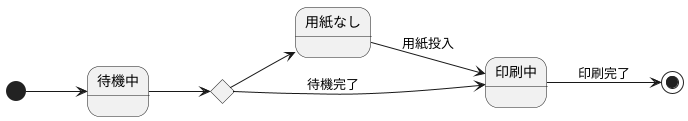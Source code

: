 @startuml
left to right direction
[*] --> 待機中
state c <<choice>>
state c <<choice>>
待機中-down-> c
c--> 用紙なし
用紙なし --> 印刷中: 用紙投入
c--> 印刷中: 待機完了
印刷中--> [*] :印刷完了
@enduml